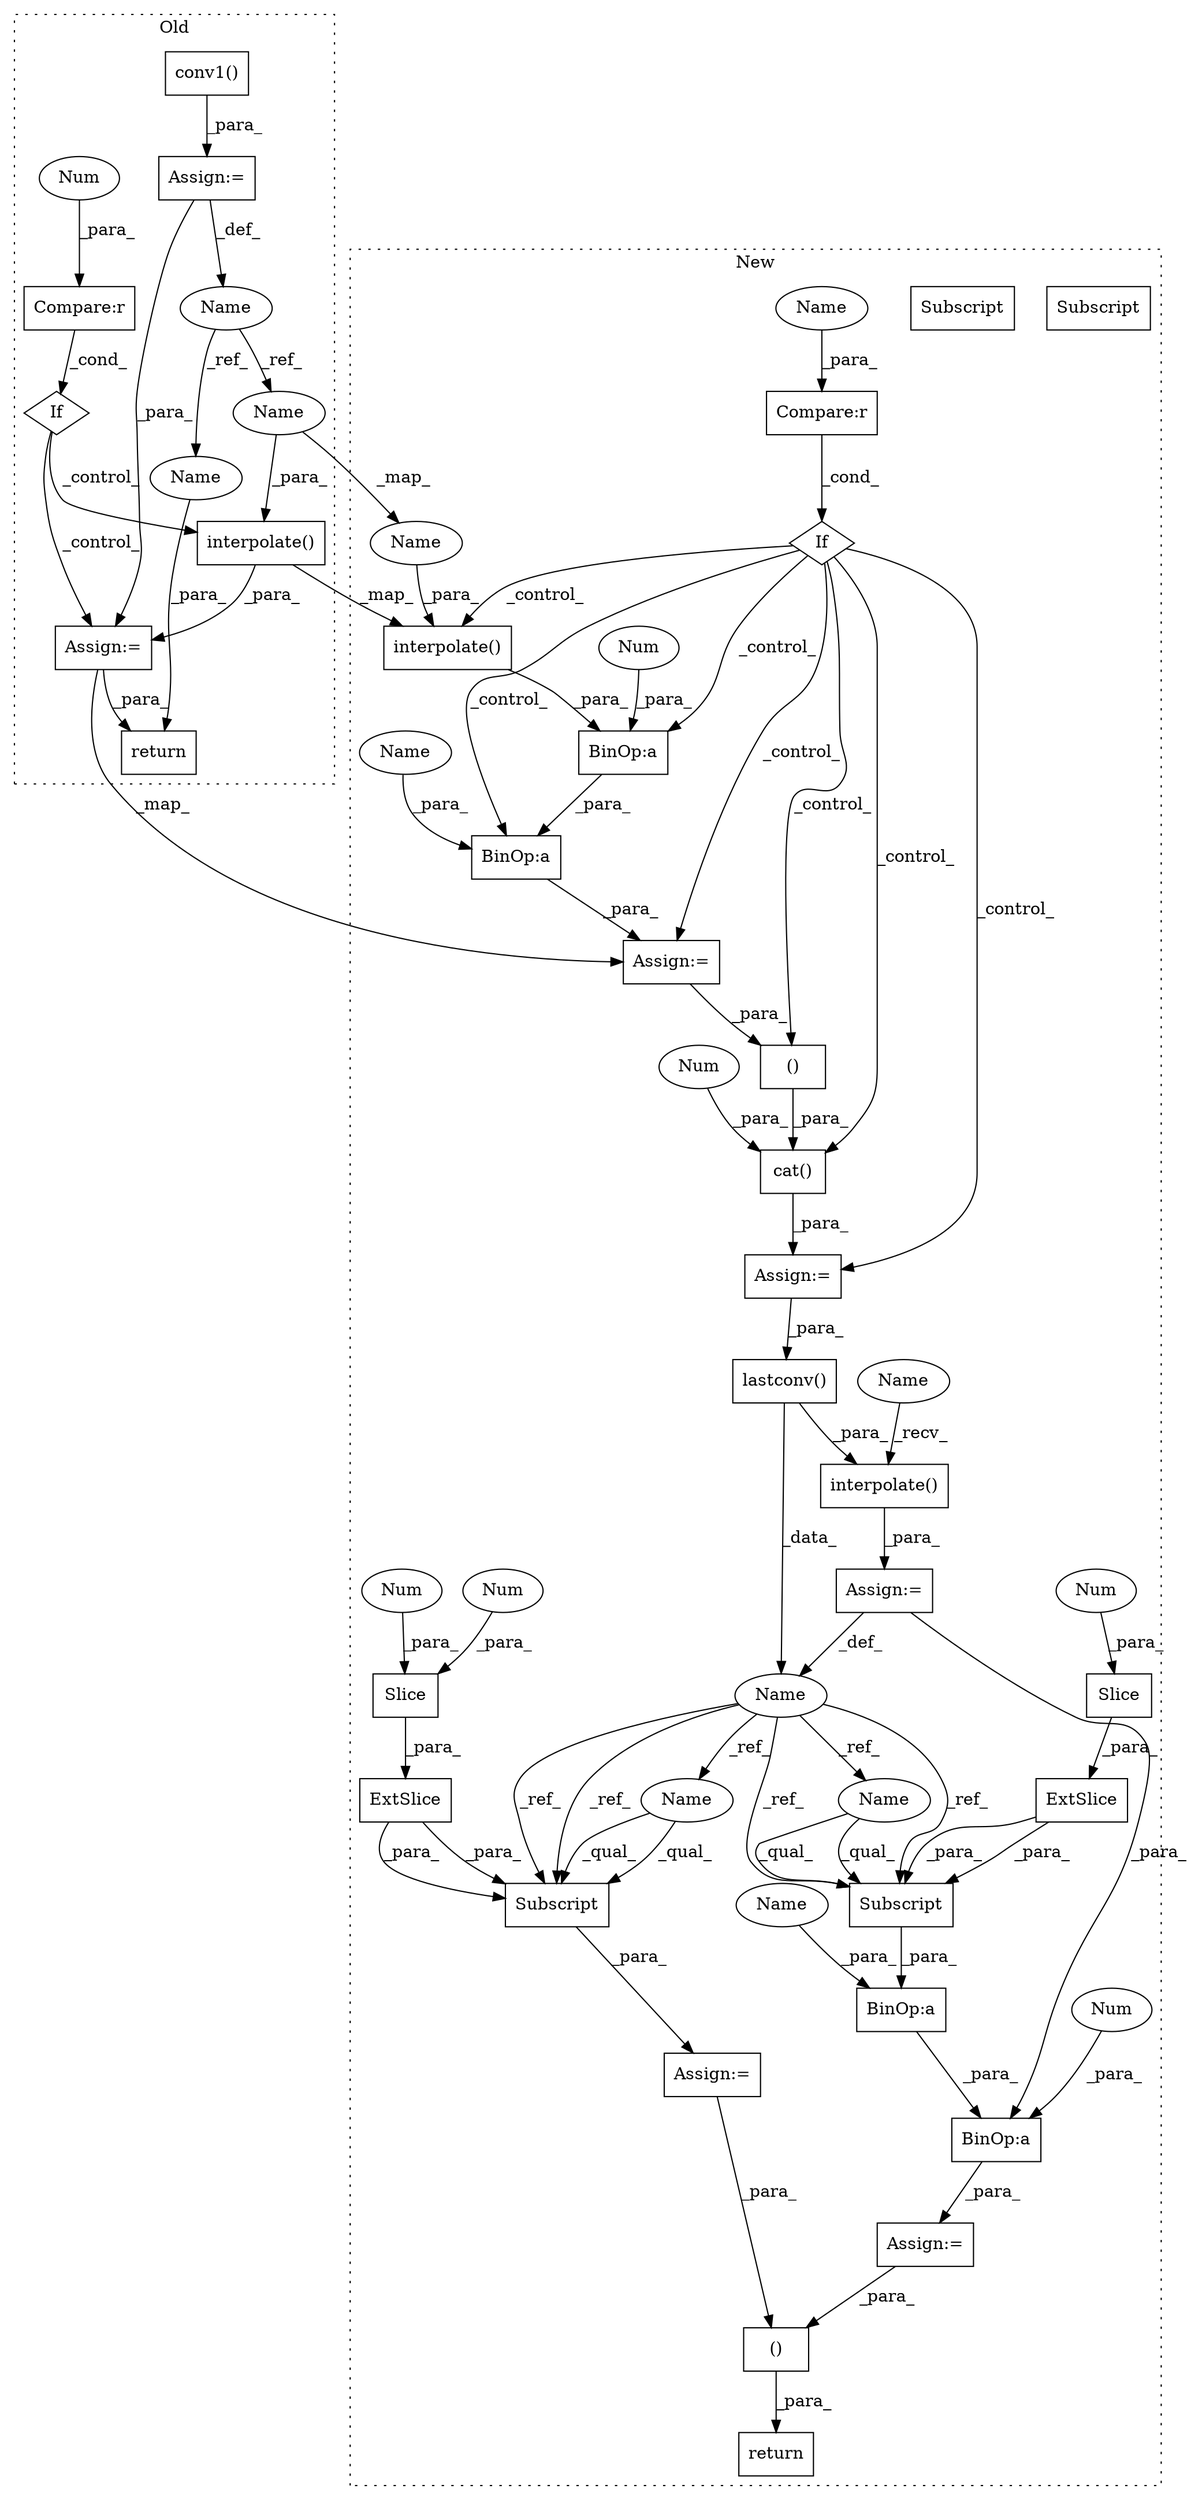 digraph G {
subgraph cluster0 {
1 [label="conv1()" a="75" s="1713,1725" l="11,1" shape="box"];
15 [label="interpolate()" a="75" s="1791,1809" l="14,65" shape="box"];
17 [label="If" a="96" s="1752" l="3" shape="diamond"];
18 [label="Compare:r" a="40" s="1755" l="15" shape="box"];
22 [label="Name" a="87" s="1735" l="4" shape="ellipse"];
23 [label="return" a="93" s="1883" l="7" shape="box"];
29 [label="Num" a="76" s="1769" l="1" shape="ellipse"];
36 [label="Assign:=" a="68" s="1710" l="3" shape="box"];
40 [label="Assign:=" a="68" s="1788" l="3" shape="box"];
41 [label="Name" a="87" s="1805" l="4" shape="ellipse"];
42 [label="Name" a="87" s="1890" l="4" shape="ellipse"];
label = "Old";
style="dotted";
}
subgraph cluster1 {
2 [label="ExtSlice" a="85" s="1790" l="3" shape="box"];
3 [label="Subscript" a="63" s="1790,0" l="11,0" shape="box"];
4 [label="Name" a="87" s="1648" l="3" shape="ellipse"];
5 [label="Subscript" a="63" s="1752,0" l="10,0" shape="box"];
6 [label="BinOp:a" a="82" s="1762" l="3" shape="box"];
7 [label="()" a="54" s="1537" l="6" shape="box"];
8 [label="If" a="96" s="1375" l="3" shape="diamond"];
9 [label="BinOp:a" a="82" s="1755" l="18" shape="box"];
10 [label="()" a="54" s="1821" l="6" shape="box"];
11 [label="BinOp:a" a="82" s="1495" l="3" shape="box"];
12 [label="BinOp:a" a="82" s="1412" l="91" shape="box"];
13 [label="Compare:r" a="40" s="1378" l="12" shape="box"];
14 [label="interpolate()" a="75" s="1654,1671" l="14,65" shape="box"];
16 [label="interpolate()" a="75" s="1411,1429" l="14,66" shape="box"];
19 [label="Slice" a="80" s="1797" l="1" shape="box"];
20 [label="cat()" a="75" s="1525,1547" l="10,1" shape="box"];
21 [label="lastconv()" a="75" s="1623,1638" l="14,1" shape="box"];
24 [label="ExtSlice" a="85" s="1752" l="3" shape="box"];
25 [label="Slice" a="80" s="1759" l="1" shape="box"];
26 [label="Num" a="76" s="1546" l="1" shape="ellipse"];
27 [label="Num" a="76" s="1799" l="1" shape="ellipse"];
28 [label="Num" a="76" s="1773" l="1" shape="ellipse"];
30 [label="Num" a="76" s="1498" l="2" shape="ellipse"];
31 [label="Num" a="76" s="1797" l="1" shape="ellipse"];
32 [label="Num" a="76" s="1760" l="1" shape="ellipse"];
33 [label="Assign:=" a="68" s="1749" l="3" shape="box"];
34 [label="Assign:=" a="68" s="1787" l="3" shape="box"];
35 [label="Assign:=" a="68" s="1522" l="3" shape="box"];
37 [label="Assign:=" a="68" s="1651" l="3" shape="box"];
38 [label="return" a="93" s="1810" l="7" shape="box"];
39 [label="Assign:=" a="68" s="1408" l="3" shape="box"];
43 [label="Subscript" a="63" s="1790,0" l="11,0" shape="box"];
44 [label="Name" a="87" s="1752" l="3" shape="ellipse"];
45 [label="Name" a="87" s="1790" l="3" shape="ellipse"];
46 [label="Subscript" a="63" s="1752,0" l="10,0" shape="box"];
47 [label="Name" a="87" s="1654" l="1" shape="ellipse"];
48 [label="Name" a="87" s="1425" l="4" shape="ellipse"];
49 [label="Name" a="87" s="1378" l="4" shape="ellipse"];
50 [label="Name" a="87" s="1765" l="5" shape="ellipse"];
51 [label="Name" a="87" s="1503" l="5" shape="ellipse"];
label = "New";
style="dotted";
}
1 -> 36 [label="_para_"];
2 -> 43 [label="_para_"];
2 -> 43 [label="_para_"];
4 -> 46 [label="_ref_"];
4 -> 43 [label="_ref_"];
4 -> 46 [label="_ref_"];
4 -> 43 [label="_ref_"];
4 -> 44 [label="_ref_"];
4 -> 45 [label="_ref_"];
6 -> 9 [label="_para_"];
7 -> 20 [label="_para_"];
8 -> 39 [label="_control_"];
8 -> 12 [label="_control_"];
8 -> 20 [label="_control_"];
8 -> 35 [label="_control_"];
8 -> 7 [label="_control_"];
8 -> 16 [label="_control_"];
8 -> 11 [label="_control_"];
9 -> 33 [label="_para_"];
10 -> 38 [label="_para_"];
11 -> 12 [label="_para_"];
12 -> 39 [label="_para_"];
13 -> 8 [label="_cond_"];
14 -> 37 [label="_para_"];
15 -> 40 [label="_para_"];
15 -> 16 [label="_map_"];
16 -> 11 [label="_para_"];
17 -> 15 [label="_control_"];
17 -> 40 [label="_control_"];
18 -> 17 [label="_cond_"];
19 -> 2 [label="_para_"];
20 -> 35 [label="_para_"];
21 -> 4 [label="_data_"];
21 -> 14 [label="_para_"];
22 -> 41 [label="_ref_"];
22 -> 42 [label="_ref_"];
24 -> 46 [label="_para_"];
24 -> 46 [label="_para_"];
25 -> 24 [label="_para_"];
26 -> 20 [label="_para_"];
27 -> 19 [label="_para_"];
28 -> 9 [label="_para_"];
29 -> 18 [label="_para_"];
30 -> 11 [label="_para_"];
31 -> 19 [label="_para_"];
32 -> 25 [label="_para_"];
33 -> 10 [label="_para_"];
34 -> 10 [label="_para_"];
35 -> 21 [label="_para_"];
36 -> 22 [label="_def_"];
36 -> 40 [label="_para_"];
37 -> 4 [label="_def_"];
37 -> 9 [label="_para_"];
39 -> 7 [label="_para_"];
40 -> 23 [label="_para_"];
40 -> 39 [label="_map_"];
41 -> 15 [label="_para_"];
41 -> 48 [label="_map_"];
42 -> 23 [label="_para_"];
43 -> 34 [label="_para_"];
44 -> 46 [label="_qual_"];
44 -> 46 [label="_qual_"];
45 -> 43 [label="_qual_"];
45 -> 43 [label="_qual_"];
46 -> 6 [label="_para_"];
47 -> 14 [label="_recv_"];
48 -> 16 [label="_para_"];
49 -> 13 [label="_para_"];
50 -> 6 [label="_para_"];
51 -> 12 [label="_para_"];
}